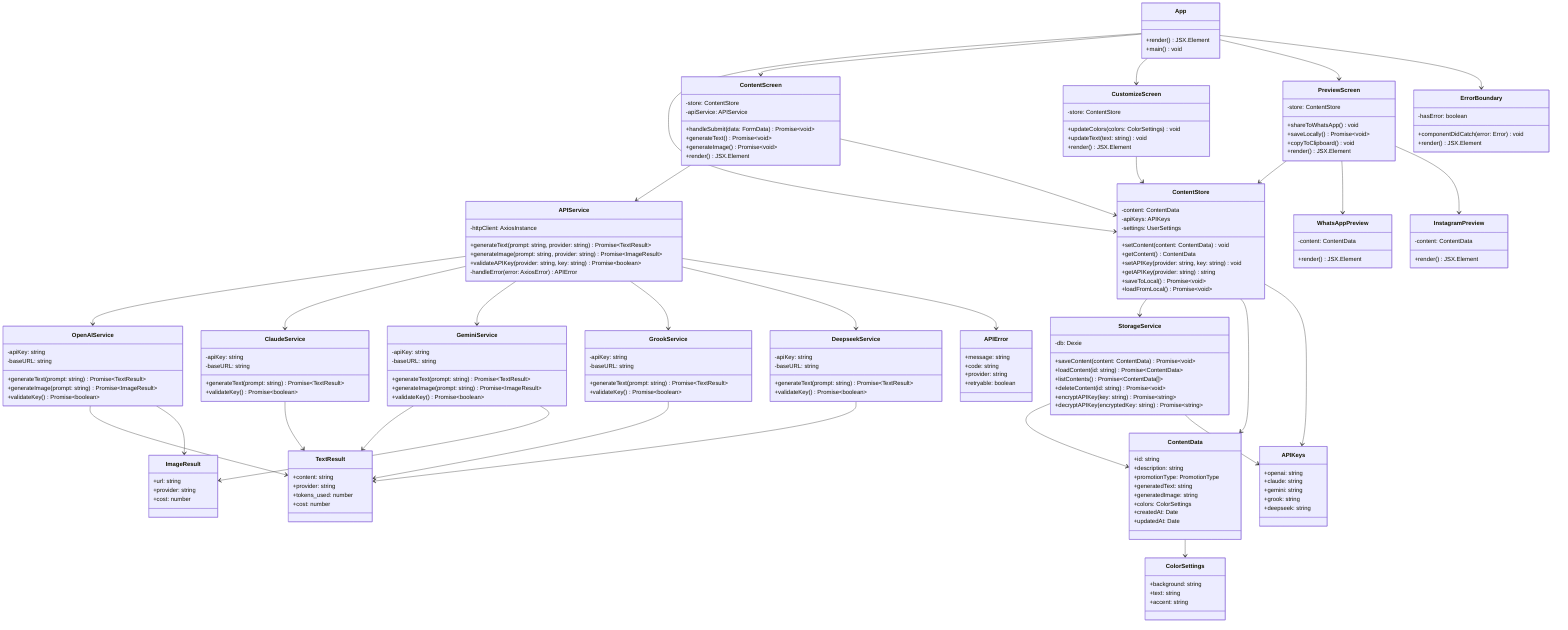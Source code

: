 classDiagram
    class App {
        +render() JSX.Element
        +main() void
    }

    class ContentStore {
        -content: ContentData
        -apiKeys: APIKeys
        -settings: UserSettings
        +setContent(content: ContentData) void
        +getContent() ContentData
        +setAPIKey(provider: string, key: string) void
        +getAPIKey(provider: string) string
        +saveToLocal() Promise~void~
        +loadFromLocal() Promise~void~
    }

    class APIService {
        -httpClient: AxiosInstance
        +generateText(prompt: string, provider: string) Promise~TextResult~
        +generateImage(prompt: string, provider: string) Promise~ImageResult~
        +validateAPIKey(provider: string, key: string) Promise~boolean~
        -handleError(error: AxiosError) APIError
    }

    class OpenAIService {
        -apiKey: string
        -baseURL: string
        +generateText(prompt: string) Promise~TextResult~
        +generateImage(prompt: string) Promise~ImageResult~
        +validateKey() Promise~boolean~
    }

    class ClaudeService {
        -apiKey: string
        -baseURL: string
        +generateText(prompt: string) Promise~TextResult~
        +validateKey() Promise~boolean~
    }

    class GeminiService {
        -apiKey: string
        -baseURL: string
        +generateText(prompt: string) Promise~TextResult~
        +generateImage(prompt: string) Promise~ImageResult~
        +validateKey() Promise~boolean~
    }

    class GrookService {
        -apiKey: string
        -baseURL: string
        +generateText(prompt: string) Promise~TextResult~
        +validateKey() Promise~boolean~
    }

    class DeepseekService {
        -apiKey: string
        -baseURL: string
        +generateText(prompt: string) Promise~TextResult~
        +validateKey() Promise~boolean~
    }

    class StorageService {
        -db: Dexie
        +saveContent(content: ContentData) Promise~void~
        +loadContent(id: string) Promise~ContentData~
        +listContents() Promise~ContentData[]~
        +deleteContent(id: string) Promise~void~
        +encryptAPIKey(key: string) Promise~string~
        +decryptAPIKey(encryptedKey: string) Promise~string~
    }

    class ContentScreen {
        -store: ContentStore
        -apiService: APIService
        +handleSubmit(data: FormData) Promise~void~
        +generateText() Promise~void~
        +generateImage() Promise~void~
        +render() JSX.Element
    }

    class CustomizeScreen {
        -store: ContentStore
        +updateColors(colors: ColorSettings) void
        +updateText(text: string) void
        +render() JSX.Element
    }

    class PreviewScreen {
        -store: ContentStore
        +shareToWhatsApp() void
        +saveLocally() Promise~void~
        +copyToClipboard() void
        +render() JSX.Element
    }

    class WhatsAppPreview {
        -content: ContentData
        +render() JSX.Element
    }

    class InstagramPreview {
        -content: ContentData
        +render() JSX.Element
    }

    class ErrorBoundary {
        -hasError: boolean
        +componentDidCatch(error: Error) void
        +render() JSX.Element
    }

    class ContentData {
        +id: string
        +description: string
        +promotionType: PromotionType
        +generatedText: string
        +generatedImage: string
        +colors: ColorSettings
        +createdAt: Date
        +updatedAt: Date
    }

    class APIKeys {
        +openai: string
        +claude: string
        +gemini: string
        +grook: string
        +deepseek: string
    }

    class ColorSettings {
        +background: string
        +text: string
        +accent: string
    }

    class TextResult {
        +content: string
        +provider: string
        +tokens_used: number
        +cost: number
    }

    class ImageResult {
        +url: string
        +provider: string
        +cost: number
    }

    class APIError {
        +message: string
        +code: string
        +provider: string
        +retryable: boolean
    }

    %% Relationships
    App --> ContentStore
    App --> ContentScreen
    App --> CustomizeScreen
    App --> PreviewScreen
    App --> ErrorBoundary

    ContentStore --> StorageService
    ContentStore --> ContentData
    ContentStore --> APIKeys

    APIService --> OpenAIService
    APIService --> ClaudeService
    APIService --> GeminiService
    APIService --> GrookService
    APIService --> DeepseekService

    ContentScreen --> APIService
    ContentScreen --> ContentStore
    CustomizeScreen --> ContentStore
    PreviewScreen --> ContentStore
    PreviewScreen --> WhatsAppPreview
    PreviewScreen --> InstagramPreview

    OpenAIService --> TextResult
    OpenAIService --> ImageResult
    ClaudeService --> TextResult
    GeminiService --> TextResult
    GeminiService --> ImageResult
    GrookService --> TextResult
    DeepseekService --> TextResult

    ContentData --> ColorSettings
    StorageService --> ContentData
    StorageService --> APIKeys

    APIService --> APIError